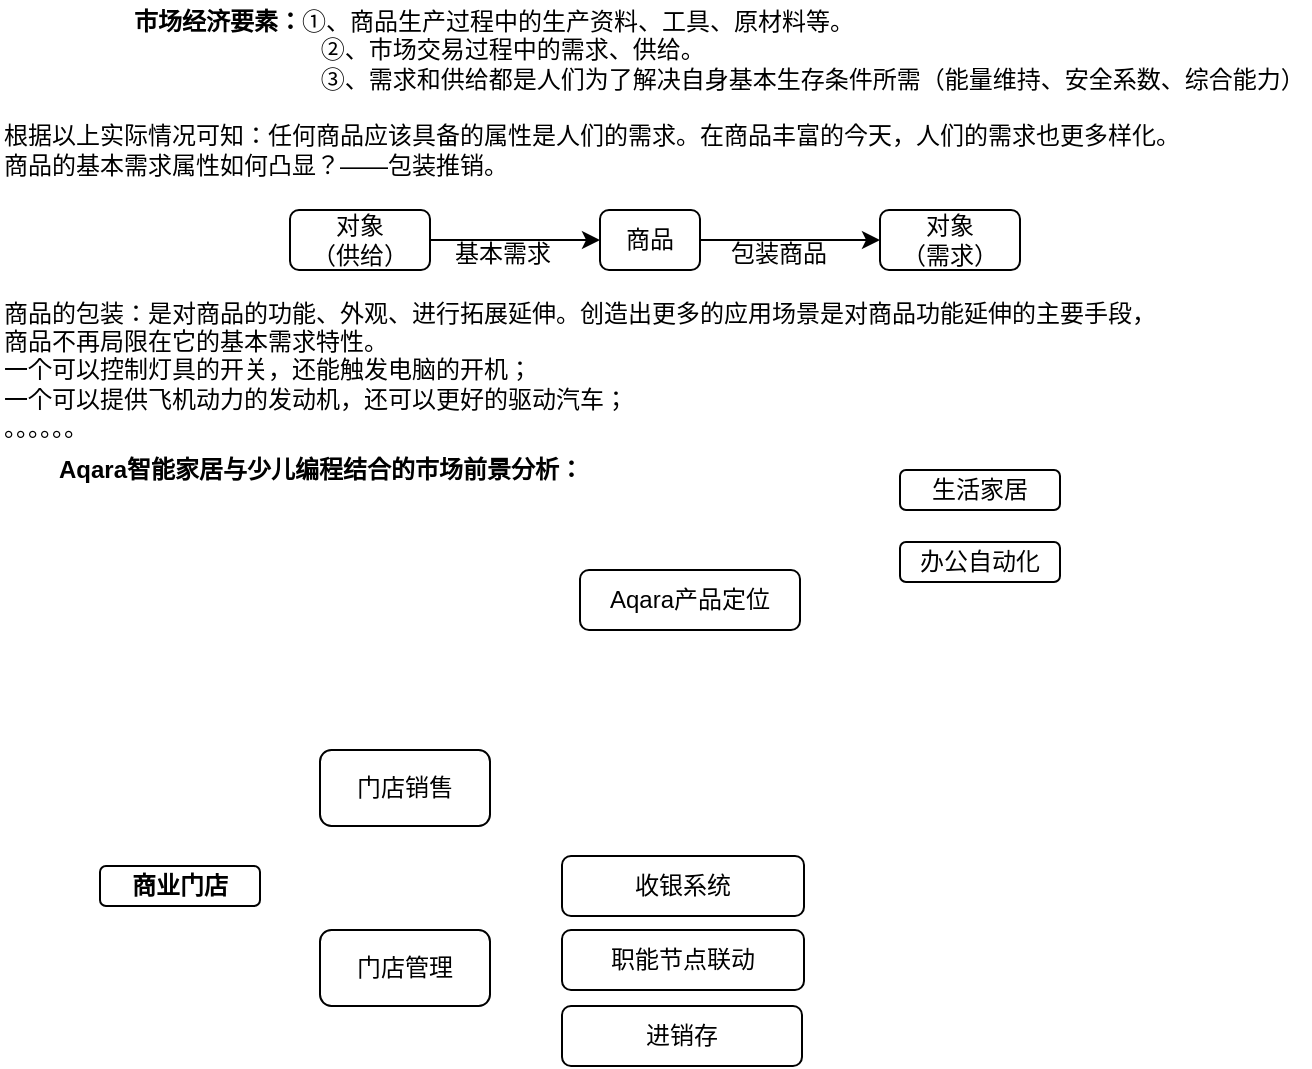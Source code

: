 <mxfile version="14.0.3" type="github"><diagram id="uhIIpTgkbpbARF-qf-MV" name="Page-1"><mxGraphModel dx="782" dy="481" grid="1" gridSize="10" guides="1" tooltips="1" connect="1" arrows="1" fold="1" page="1" pageScale="1" pageWidth="827" pageHeight="1169" math="0" shadow="0"><root><mxCell id="0"/><mxCell id="1" parent="0"/><mxCell id="K1xERaL5SpYJrwEevHD5-3" value="&lt;b&gt;Aqara智能家居与少儿编程结合的市场前景分析：&lt;/b&gt;" style="text;html=1;align=center;verticalAlign=middle;resizable=0;points=[];autosize=1;" vertex="1" parent="1"><mxGeometry x="60" y="240" width="280" height="20" as="geometry"/></mxCell><mxCell id="K1xERaL5SpYJrwEevHD5-4" value="Aqara产品定位" style="rounded=1;whiteSpace=wrap;html=1;" vertex="1" parent="1"><mxGeometry x="330" y="300" width="110" height="30" as="geometry"/></mxCell><mxCell id="K1xERaL5SpYJrwEevHD5-5" value="生活家居" style="rounded=1;whiteSpace=wrap;html=1;" vertex="1" parent="1"><mxGeometry x="490" y="250" width="80" height="20" as="geometry"/></mxCell><mxCell id="K1xERaL5SpYJrwEevHD5-6" value="办公自动化" style="rounded=1;whiteSpace=wrap;html=1;" vertex="1" parent="1"><mxGeometry x="490" y="286" width="80" height="20" as="geometry"/></mxCell><mxCell id="K1xERaL5SpYJrwEevHD5-7" value="&lt;b&gt;商业门店&lt;/b&gt;" style="rounded=1;whiteSpace=wrap;html=1;" vertex="1" parent="1"><mxGeometry x="90" y="448" width="80" height="20" as="geometry"/></mxCell><mxCell id="K1xERaL5SpYJrwEevHD5-8" value="收银系统" style="rounded=1;whiteSpace=wrap;html=1;" vertex="1" parent="1"><mxGeometry x="321" y="443" width="121" height="30" as="geometry"/></mxCell><mxCell id="K1xERaL5SpYJrwEevHD5-9" value="&lt;b&gt;市场经济要素：&lt;/b&gt;①、商品生产过程中的生产资料、工具、原材料等。&lt;br&gt;&amp;nbsp; &amp;nbsp; &amp;nbsp; &amp;nbsp; &amp;nbsp; &amp;nbsp; &amp;nbsp; &amp;nbsp; &amp;nbsp; &amp;nbsp; &amp;nbsp; &amp;nbsp; &amp;nbsp; &amp;nbsp; ②、市场交易过程中的需求、供给。&lt;br&gt;&amp;nbsp; &amp;nbsp; &amp;nbsp; &amp;nbsp; &amp;nbsp; &amp;nbsp; &amp;nbsp; &amp;nbsp; &amp;nbsp; &amp;nbsp; &amp;nbsp; &amp;nbsp; &amp;nbsp; &amp;nbsp; ③、需求和供给都是人们为了解决自身基本生存条件所需（能量维持、安全系数、综合能力）" style="text;html=1;align=left;verticalAlign=middle;resizable=0;points=[];autosize=1;" vertex="1" parent="1"><mxGeometry x="105" y="15" width="590" height="50" as="geometry"/></mxCell><mxCell id="K1xERaL5SpYJrwEevHD5-10" value="根据以上实际情况可知：任何商品应该具备的属性是人们的需求。在商品丰富的今天，人们的需求也更多样化。&lt;br&gt;商品的基本需求属性如何凸显？——包装推销。" style="text;html=1;align=left;verticalAlign=middle;resizable=0;points=[];autosize=1;" vertex="1" parent="1"><mxGeometry x="40" y="75" width="600" height="30" as="geometry"/></mxCell><mxCell id="K1xERaL5SpYJrwEevHD5-15" value="" style="edgeStyle=orthogonalEdgeStyle;rounded=0;orthogonalLoop=1;jettySize=auto;html=1;" edge="1" parent="1" source="K1xERaL5SpYJrwEevHD5-11" target="K1xERaL5SpYJrwEevHD5-14"><mxGeometry relative="1" as="geometry"/></mxCell><mxCell id="K1xERaL5SpYJrwEevHD5-11" value="商品" style="rounded=1;whiteSpace=wrap;html=1;" vertex="1" parent="1"><mxGeometry x="340" y="120" width="50" height="30" as="geometry"/></mxCell><mxCell id="K1xERaL5SpYJrwEevHD5-14" value="对象&lt;br&gt;（需求）" style="rounded=1;whiteSpace=wrap;html=1;" vertex="1" parent="1"><mxGeometry x="480" y="120" width="70" height="30" as="geometry"/></mxCell><mxCell id="K1xERaL5SpYJrwEevHD5-16" value="包装商品" style="text;html=1;align=center;verticalAlign=middle;resizable=0;points=[];autosize=1;" vertex="1" parent="1"><mxGeometry x="399" y="132" width="60" height="20" as="geometry"/></mxCell><mxCell id="K1xERaL5SpYJrwEevHD5-22" style="edgeStyle=orthogonalEdgeStyle;rounded=0;orthogonalLoop=1;jettySize=auto;html=1;exitX=1;exitY=0.5;exitDx=0;exitDy=0;entryX=0;entryY=0.5;entryDx=0;entryDy=0;" edge="1" parent="1" source="K1xERaL5SpYJrwEevHD5-20" target="K1xERaL5SpYJrwEevHD5-11"><mxGeometry relative="1" as="geometry"/></mxCell><mxCell id="K1xERaL5SpYJrwEevHD5-20" value="对象&lt;br&gt;（供给）" style="rounded=1;whiteSpace=wrap;html=1;" vertex="1" parent="1"><mxGeometry x="185" y="120" width="70" height="30" as="geometry"/></mxCell><mxCell id="K1xERaL5SpYJrwEevHD5-23" value="基本需求" style="text;html=1;align=center;verticalAlign=middle;resizable=0;points=[];autosize=1;" vertex="1" parent="1"><mxGeometry x="261" y="132" width="60" height="20" as="geometry"/></mxCell><mxCell id="K1xERaL5SpYJrwEevHD5-24" value="商品的包装：是对商品的功能、外观、进行拓展延伸。创造出更多的应用场景是对商品功能延伸的主要手段，&lt;br&gt;商品不再局限在它的基本需求特性。&lt;br&gt;一个可以控制灯具的开关，还能触发电脑的开机；&lt;br&gt;一个可以提供飞机动力的发动机，还可以更好的驱动汽车；&lt;br&gt;。。。。。。" style="text;html=1;align=left;verticalAlign=middle;resizable=0;points=[];autosize=1;" vertex="1" parent="1"><mxGeometry x="40" y="160" width="590" height="80" as="geometry"/></mxCell><mxCell id="K1xERaL5SpYJrwEevHD5-25" value="门店销售" style="rounded=1;whiteSpace=wrap;html=1;" vertex="1" parent="1"><mxGeometry x="200" y="390" width="85" height="38" as="geometry"/></mxCell><mxCell id="K1xERaL5SpYJrwEevHD5-26" value="门店管理" style="rounded=1;whiteSpace=wrap;html=1;" vertex="1" parent="1"><mxGeometry x="200" y="480" width="85" height="38" as="geometry"/></mxCell><mxCell id="K1xERaL5SpYJrwEevHD5-27" value="进销存" style="rounded=1;whiteSpace=wrap;html=1;" vertex="1" parent="1"><mxGeometry x="321" y="518" width="120" height="30" as="geometry"/></mxCell><mxCell id="K1xERaL5SpYJrwEevHD5-28" value="职能节点联动" style="rounded=1;whiteSpace=wrap;html=1;" vertex="1" parent="1"><mxGeometry x="321" y="480" width="121" height="30" as="geometry"/></mxCell></root></mxGraphModel></diagram></mxfile>